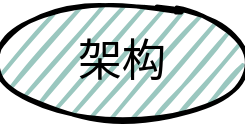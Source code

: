 <mxfile version="14.0.1" type="github">
  <diagram name="Page-1" id="2c0d36ab-eaac-3732-788b-9136903baeff">
    <mxGraphModel dx="1185" dy="635" grid="1" gridSize="10" guides="1" tooltips="1" connect="1" arrows="1" fold="1" page="1" pageScale="1.5" pageWidth="4681" pageHeight="3300" background="#ffffff" math="0" shadow="0">
      <root>
        <mxCell id="0" />
        <mxCell id="1" parent="0" />
        <mxCell id="Z4nJhuRU2NX9AublZQwj-124" value="架构" style="ellipse;whiteSpace=wrap;html=1;strokeWidth=2;fillWeight=2;hachureGap=8;fillStyle=dots;sketch=1;fillColor=#9AC7BF;fontSize=22;" vertex="1" parent="1">
          <mxGeometry x="3451" y="2445" width="120" height="60" as="geometry" />
        </mxCell>
      </root>
    </mxGraphModel>
  </diagram>
</mxfile>
